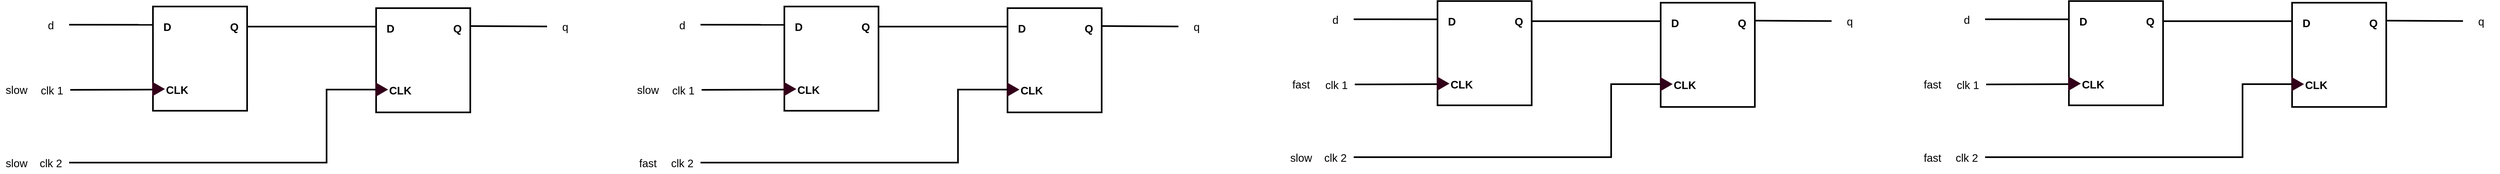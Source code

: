 <mxfile version="28.1.2">
  <diagram name="Page-1" id="pZ4C0FNI7BuHij9BLQkB">
    <mxGraphModel dx="1470" dy="776" grid="1" gridSize="10" guides="1" tooltips="1" connect="1" arrows="1" fold="1" page="1" pageScale="1" pageWidth="850" pageHeight="1100" math="0" shadow="0">
      <root>
        <mxCell id="0" />
        <mxCell id="1" parent="0" />
        <mxCell id="7MzC1vMGb-zY3rzy9tlx-23" value="" style="group" vertex="1" connectable="0" parent="1">
          <mxGeometry x="40" y="120" width="1072" height="307.5" as="geometry" />
        </mxCell>
        <mxCell id="7MzC1vMGb-zY3rzy9tlx-2" style="rounded=0;orthogonalLoop=1;jettySize=auto;html=1;exitX=1;exitY=0.5;exitDx=0;exitDy=0;endArrow=none;endFill=0;strokeWidth=3;entryX=0;entryY=0.5;entryDx=0;entryDy=0;" edge="1" parent="7MzC1vMGb-zY3rzy9tlx-23" source="7MzC1vMGb-zY3rzy9tlx-3">
          <mxGeometry relative="1" as="geometry">
            <mxPoint x="280" y="153" as="targetPoint" />
          </mxGeometry>
        </mxCell>
        <mxCell id="7MzC1vMGb-zY3rzy9tlx-3" value="clk 1" style="rounded=0;whiteSpace=wrap;html=1;strokeColor=none;fontSize=20;" vertex="1" parent="7MzC1vMGb-zY3rzy9tlx-23">
          <mxGeometry x="62" y="136" width="67" height="35" as="geometry" />
        </mxCell>
        <mxCell id="7MzC1vMGb-zY3rzy9tlx-4" style="rounded=0;orthogonalLoop=1;jettySize=auto;html=1;exitX=1;exitY=0.5;exitDx=0;exitDy=0;endArrow=none;endFill=0;strokeWidth=3;entryX=0.005;entryY=0.17;entryDx=0;entryDy=0;entryPerimeter=0;" edge="1" parent="7MzC1vMGb-zY3rzy9tlx-23" source="7MzC1vMGb-zY3rzy9tlx-5">
          <mxGeometry relative="1" as="geometry">
            <mxPoint x="292.865" y="33.64" as="targetPoint" />
          </mxGeometry>
        </mxCell>
        <mxCell id="7MzC1vMGb-zY3rzy9tlx-5" value="d" style="rounded=0;whiteSpace=wrap;html=1;strokeColor=none;fontSize=20;" vertex="1" parent="7MzC1vMGb-zY3rzy9tlx-23">
          <mxGeometry x="60" y="16" width="67" height="35" as="geometry" />
        </mxCell>
        <mxCell id="7MzC1vMGb-zY3rzy9tlx-6" style="rounded=0;orthogonalLoop=1;jettySize=auto;html=1;endArrow=none;endFill=0;strokeWidth=3;" edge="1" parent="7MzC1vMGb-zY3rzy9tlx-23">
          <mxGeometry relative="1" as="geometry">
            <mxPoint x="455" y="37" as="sourcePoint" />
            <mxPoint x="692" y="37" as="targetPoint" />
          </mxGeometry>
        </mxCell>
        <mxCell id="7MzC1vMGb-zY3rzy9tlx-7" value="" style="rounded=0;orthogonalLoop=1;jettySize=auto;html=1;strokeWidth=3;endArrow=none;endFill=0;" edge="1" parent="7MzC1vMGb-zY3rzy9tlx-23" source="7MzC1vMGb-zY3rzy9tlx-8">
          <mxGeometry relative="1" as="geometry">
            <mxPoint x="864" y="36" as="targetPoint" />
          </mxGeometry>
        </mxCell>
        <mxCell id="7MzC1vMGb-zY3rzy9tlx-8" value="q" style="rounded=0;whiteSpace=wrap;html=1;strokeColor=none;fontSize=20;" vertex="1" parent="7MzC1vMGb-zY3rzy9tlx-23">
          <mxGeometry x="1005" y="19.5" width="67" height="35" as="geometry" />
        </mxCell>
        <mxCell id="7MzC1vMGb-zY3rzy9tlx-9" value="" style="rounded=0;whiteSpace=wrap;html=1;strokeWidth=3;fontSize=20;container=0;fontStyle=1" vertex="1" parent="7MzC1vMGb-zY3rzy9tlx-23">
          <mxGeometry x="281" width="173" height="192" as="geometry" />
        </mxCell>
        <mxCell id="7MzC1vMGb-zY3rzy9tlx-10" value="D" style="text;html=1;align=center;verticalAlign=middle;resizable=0;points=[];autosize=1;strokeColor=none;fillColor=none;strokeWidth=3;fontSize=20;container=0;fontStyle=1" vertex="1" parent="7MzC1vMGb-zY3rzy9tlx-23">
          <mxGeometry x="290" y="18" width="33" height="37" as="geometry" />
        </mxCell>
        <mxCell id="7MzC1vMGb-zY3rzy9tlx-11" value="CLK" style="text;html=1;align=center;verticalAlign=middle;resizable=0;points=[];autosize=1;strokeColor=none;fillColor=none;strokeWidth=3;fontSize=20;container=0;fontStyle=1" vertex="1" parent="7MzC1vMGb-zY3rzy9tlx-23">
          <mxGeometry x="296" y="134" width="58" height="37" as="geometry" />
        </mxCell>
        <mxCell id="7MzC1vMGb-zY3rzy9tlx-12" value="Q" style="text;html=1;align=center;verticalAlign=middle;resizable=0;points=[];autosize=1;strokeColor=none;fillColor=none;strokeWidth=3;fontSize=20;container=0;fontStyle=1" vertex="1" parent="7MzC1vMGb-zY3rzy9tlx-23">
          <mxGeometry x="412" y="18" width="35" height="37" as="geometry" />
        </mxCell>
        <mxCell id="7MzC1vMGb-zY3rzy9tlx-13" value="" style="triangle;whiteSpace=wrap;html=1;strokeWidth=3;fillColor=#33001A;strokeColor=#33001A;fontColor=#ffffff;" vertex="1" parent="7MzC1vMGb-zY3rzy9tlx-23">
          <mxGeometry x="281" y="141" width="19" height="22" as="geometry" />
        </mxCell>
        <mxCell id="7MzC1vMGb-zY3rzy9tlx-14" value="" style="rounded=0;whiteSpace=wrap;html=1;strokeWidth=3;fontSize=20;container=0;fontStyle=1" vertex="1" parent="7MzC1vMGb-zY3rzy9tlx-23">
          <mxGeometry x="691" y="3" width="173" height="192" as="geometry" />
        </mxCell>
        <mxCell id="7MzC1vMGb-zY3rzy9tlx-15" value="D" style="text;html=1;align=center;verticalAlign=middle;resizable=0;points=[];autosize=1;strokeColor=none;fillColor=none;strokeWidth=3;fontSize=20;container=0;fontStyle=1" vertex="1" parent="7MzC1vMGb-zY3rzy9tlx-23">
          <mxGeometry x="700" y="21" width="33" height="37" as="geometry" />
        </mxCell>
        <mxCell id="7MzC1vMGb-zY3rzy9tlx-16" value="CLK" style="text;html=1;align=center;verticalAlign=middle;resizable=0;points=[];autosize=1;strokeColor=none;fillColor=none;strokeWidth=3;fontSize=20;container=0;fontStyle=1" vertex="1" parent="7MzC1vMGb-zY3rzy9tlx-23">
          <mxGeometry x="706" y="135" width="58" height="37" as="geometry" />
        </mxCell>
        <mxCell id="7MzC1vMGb-zY3rzy9tlx-17" value="Q" style="text;html=1;align=center;verticalAlign=middle;resizable=0;points=[];autosize=1;strokeColor=none;fillColor=none;strokeWidth=3;fontSize=20;container=0;fontStyle=1" vertex="1" parent="7MzC1vMGb-zY3rzy9tlx-23">
          <mxGeometry x="822" y="21" width="35" height="37" as="geometry" />
        </mxCell>
        <mxCell id="7MzC1vMGb-zY3rzy9tlx-18" value="" style="triangle;whiteSpace=wrap;html=1;strokeWidth=3;fillColor=#33001A;strokeColor=#33001A;fontColor=#ffffff;" vertex="1" parent="7MzC1vMGb-zY3rzy9tlx-23">
          <mxGeometry x="691" y="142" width="19" height="22" as="geometry" />
        </mxCell>
        <mxCell id="7MzC1vMGb-zY3rzy9tlx-20" style="edgeStyle=orthogonalEdgeStyle;rounded=0;orthogonalLoop=1;jettySize=auto;html=1;entryX=0;entryY=0.5;entryDx=0;entryDy=0;strokeWidth=3;endArrow=none;endFill=0;" edge="1" parent="7MzC1vMGb-zY3rzy9tlx-23" source="7MzC1vMGb-zY3rzy9tlx-19" target="7MzC1vMGb-zY3rzy9tlx-18">
          <mxGeometry relative="1" as="geometry">
            <Array as="points">
              <mxPoint x="600" y="288" />
              <mxPoint x="600" y="153" />
            </Array>
          </mxGeometry>
        </mxCell>
        <mxCell id="7MzC1vMGb-zY3rzy9tlx-19" value="clk 2" style="rounded=0;whiteSpace=wrap;html=1;strokeColor=none;fontSize=20;" vertex="1" parent="7MzC1vMGb-zY3rzy9tlx-23">
          <mxGeometry x="60" y="270" width="67" height="35" as="geometry" />
        </mxCell>
        <mxCell id="7MzC1vMGb-zY3rzy9tlx-21" value="&lt;font style=&quot;font-size: 20px;&quot;&gt;slow&lt;/font&gt;" style="text;html=1;align=center;verticalAlign=middle;resizable=0;points=[];autosize=1;strokeColor=none;fillColor=none;" vertex="1" parent="7MzC1vMGb-zY3rzy9tlx-23">
          <mxGeometry y="133" width="60" height="40" as="geometry" />
        </mxCell>
        <mxCell id="7MzC1vMGb-zY3rzy9tlx-22" value="&lt;font style=&quot;font-size: 20px;&quot;&gt;slow&lt;/font&gt;" style="text;html=1;align=center;verticalAlign=middle;resizable=0;points=[];autosize=1;strokeColor=none;fillColor=none;" vertex="1" parent="7MzC1vMGb-zY3rzy9tlx-23">
          <mxGeometry y="267.5" width="60" height="40" as="geometry" />
        </mxCell>
        <mxCell id="7MzC1vMGb-zY3rzy9tlx-24" value="" style="group" vertex="1" connectable="0" parent="1">
          <mxGeometry x="1200" y="120" width="1072" height="307.5" as="geometry" />
        </mxCell>
        <mxCell id="7MzC1vMGb-zY3rzy9tlx-25" style="rounded=0;orthogonalLoop=1;jettySize=auto;html=1;exitX=1;exitY=0.5;exitDx=0;exitDy=0;endArrow=none;endFill=0;strokeWidth=3;entryX=0;entryY=0.5;entryDx=0;entryDy=0;" edge="1" parent="7MzC1vMGb-zY3rzy9tlx-24" source="7MzC1vMGb-zY3rzy9tlx-26">
          <mxGeometry relative="1" as="geometry">
            <mxPoint x="280" y="153" as="targetPoint" />
          </mxGeometry>
        </mxCell>
        <mxCell id="7MzC1vMGb-zY3rzy9tlx-26" value="clk 1" style="rounded=0;whiteSpace=wrap;html=1;strokeColor=none;fontSize=20;" vertex="1" parent="7MzC1vMGb-zY3rzy9tlx-24">
          <mxGeometry x="62" y="136" width="67" height="35" as="geometry" />
        </mxCell>
        <mxCell id="7MzC1vMGb-zY3rzy9tlx-27" style="rounded=0;orthogonalLoop=1;jettySize=auto;html=1;exitX=1;exitY=0.5;exitDx=0;exitDy=0;endArrow=none;endFill=0;strokeWidth=3;entryX=0.005;entryY=0.17;entryDx=0;entryDy=0;entryPerimeter=0;" edge="1" parent="7MzC1vMGb-zY3rzy9tlx-24" source="7MzC1vMGb-zY3rzy9tlx-28">
          <mxGeometry relative="1" as="geometry">
            <mxPoint x="292.865" y="33.64" as="targetPoint" />
          </mxGeometry>
        </mxCell>
        <mxCell id="7MzC1vMGb-zY3rzy9tlx-28" value="d" style="rounded=0;whiteSpace=wrap;html=1;strokeColor=none;fontSize=20;" vertex="1" parent="7MzC1vMGb-zY3rzy9tlx-24">
          <mxGeometry x="60" y="16" width="67" height="35" as="geometry" />
        </mxCell>
        <mxCell id="7MzC1vMGb-zY3rzy9tlx-29" style="rounded=0;orthogonalLoop=1;jettySize=auto;html=1;endArrow=none;endFill=0;strokeWidth=3;" edge="1" parent="7MzC1vMGb-zY3rzy9tlx-24">
          <mxGeometry relative="1" as="geometry">
            <mxPoint x="455" y="37" as="sourcePoint" />
            <mxPoint x="692" y="37" as="targetPoint" />
          </mxGeometry>
        </mxCell>
        <mxCell id="7MzC1vMGb-zY3rzy9tlx-30" value="" style="rounded=0;orthogonalLoop=1;jettySize=auto;html=1;strokeWidth=3;endArrow=none;endFill=0;" edge="1" parent="7MzC1vMGb-zY3rzy9tlx-24" source="7MzC1vMGb-zY3rzy9tlx-31">
          <mxGeometry relative="1" as="geometry">
            <mxPoint x="864" y="36" as="targetPoint" />
          </mxGeometry>
        </mxCell>
        <mxCell id="7MzC1vMGb-zY3rzy9tlx-31" value="q" style="rounded=0;whiteSpace=wrap;html=1;strokeColor=none;fontSize=20;" vertex="1" parent="7MzC1vMGb-zY3rzy9tlx-24">
          <mxGeometry x="1005" y="19.5" width="67" height="35" as="geometry" />
        </mxCell>
        <mxCell id="7MzC1vMGb-zY3rzy9tlx-32" value="" style="rounded=0;whiteSpace=wrap;html=1;strokeWidth=3;fontSize=20;container=0;fontStyle=1" vertex="1" parent="7MzC1vMGb-zY3rzy9tlx-24">
          <mxGeometry x="281" width="173" height="192" as="geometry" />
        </mxCell>
        <mxCell id="7MzC1vMGb-zY3rzy9tlx-33" value="D" style="text;html=1;align=center;verticalAlign=middle;resizable=0;points=[];autosize=1;strokeColor=none;fillColor=none;strokeWidth=3;fontSize=20;container=0;fontStyle=1" vertex="1" parent="7MzC1vMGb-zY3rzy9tlx-24">
          <mxGeometry x="290" y="18" width="33" height="37" as="geometry" />
        </mxCell>
        <mxCell id="7MzC1vMGb-zY3rzy9tlx-34" value="CLK" style="text;html=1;align=center;verticalAlign=middle;resizable=0;points=[];autosize=1;strokeColor=none;fillColor=none;strokeWidth=3;fontSize=20;container=0;fontStyle=1" vertex="1" parent="7MzC1vMGb-zY3rzy9tlx-24">
          <mxGeometry x="296" y="134" width="58" height="37" as="geometry" />
        </mxCell>
        <mxCell id="7MzC1vMGb-zY3rzy9tlx-35" value="Q" style="text;html=1;align=center;verticalAlign=middle;resizable=0;points=[];autosize=1;strokeColor=none;fillColor=none;strokeWidth=3;fontSize=20;container=0;fontStyle=1" vertex="1" parent="7MzC1vMGb-zY3rzy9tlx-24">
          <mxGeometry x="412" y="18" width="35" height="37" as="geometry" />
        </mxCell>
        <mxCell id="7MzC1vMGb-zY3rzy9tlx-36" value="" style="triangle;whiteSpace=wrap;html=1;strokeWidth=3;fillColor=#33001A;strokeColor=#33001A;fontColor=#ffffff;" vertex="1" parent="7MzC1vMGb-zY3rzy9tlx-24">
          <mxGeometry x="281" y="141" width="19" height="22" as="geometry" />
        </mxCell>
        <mxCell id="7MzC1vMGb-zY3rzy9tlx-37" value="" style="rounded=0;whiteSpace=wrap;html=1;strokeWidth=3;fontSize=20;container=0;fontStyle=1" vertex="1" parent="7MzC1vMGb-zY3rzy9tlx-24">
          <mxGeometry x="691" y="3" width="173" height="192" as="geometry" />
        </mxCell>
        <mxCell id="7MzC1vMGb-zY3rzy9tlx-38" value="D" style="text;html=1;align=center;verticalAlign=middle;resizable=0;points=[];autosize=1;strokeColor=none;fillColor=none;strokeWidth=3;fontSize=20;container=0;fontStyle=1" vertex="1" parent="7MzC1vMGb-zY3rzy9tlx-24">
          <mxGeometry x="700" y="21" width="33" height="37" as="geometry" />
        </mxCell>
        <mxCell id="7MzC1vMGb-zY3rzy9tlx-39" value="CLK" style="text;html=1;align=center;verticalAlign=middle;resizable=0;points=[];autosize=1;strokeColor=none;fillColor=none;strokeWidth=3;fontSize=20;container=0;fontStyle=1" vertex="1" parent="7MzC1vMGb-zY3rzy9tlx-24">
          <mxGeometry x="706" y="135" width="58" height="37" as="geometry" />
        </mxCell>
        <mxCell id="7MzC1vMGb-zY3rzy9tlx-40" value="Q" style="text;html=1;align=center;verticalAlign=middle;resizable=0;points=[];autosize=1;strokeColor=none;fillColor=none;strokeWidth=3;fontSize=20;container=0;fontStyle=1" vertex="1" parent="7MzC1vMGb-zY3rzy9tlx-24">
          <mxGeometry x="822" y="21" width="35" height="37" as="geometry" />
        </mxCell>
        <mxCell id="7MzC1vMGb-zY3rzy9tlx-41" value="" style="triangle;whiteSpace=wrap;html=1;strokeWidth=3;fillColor=#33001A;strokeColor=#33001A;fontColor=#ffffff;" vertex="1" parent="7MzC1vMGb-zY3rzy9tlx-24">
          <mxGeometry x="691" y="142" width="19" height="22" as="geometry" />
        </mxCell>
        <mxCell id="7MzC1vMGb-zY3rzy9tlx-42" style="edgeStyle=orthogonalEdgeStyle;rounded=0;orthogonalLoop=1;jettySize=auto;html=1;entryX=0;entryY=0.5;entryDx=0;entryDy=0;strokeWidth=3;endArrow=none;endFill=0;" edge="1" parent="7MzC1vMGb-zY3rzy9tlx-24" source="7MzC1vMGb-zY3rzy9tlx-43" target="7MzC1vMGb-zY3rzy9tlx-41">
          <mxGeometry relative="1" as="geometry">
            <Array as="points">
              <mxPoint x="600" y="288" />
              <mxPoint x="600" y="153" />
            </Array>
          </mxGeometry>
        </mxCell>
        <mxCell id="7MzC1vMGb-zY3rzy9tlx-43" value="clk 2" style="rounded=0;whiteSpace=wrap;html=1;strokeColor=none;fontSize=20;" vertex="1" parent="7MzC1vMGb-zY3rzy9tlx-24">
          <mxGeometry x="60" y="270" width="67" height="35" as="geometry" />
        </mxCell>
        <mxCell id="7MzC1vMGb-zY3rzy9tlx-44" value="&lt;font style=&quot;font-size: 20px;&quot;&gt;slow&lt;/font&gt;" style="text;html=1;align=center;verticalAlign=middle;resizable=0;points=[];autosize=1;strokeColor=none;fillColor=none;" vertex="1" parent="7MzC1vMGb-zY3rzy9tlx-24">
          <mxGeometry y="133" width="60" height="40" as="geometry" />
        </mxCell>
        <mxCell id="7MzC1vMGb-zY3rzy9tlx-45" value="&lt;font style=&quot;font-size: 20px;&quot;&gt;fast&lt;/font&gt;" style="text;html=1;align=center;verticalAlign=middle;resizable=0;points=[];autosize=1;strokeColor=none;fillColor=none;" vertex="1" parent="7MzC1vMGb-zY3rzy9tlx-24">
          <mxGeometry y="267.5" width="60" height="40" as="geometry" />
        </mxCell>
        <mxCell id="7MzC1vMGb-zY3rzy9tlx-46" value="" style="group" vertex="1" connectable="0" parent="1">
          <mxGeometry x="2400" y="110" width="1072" height="307.5" as="geometry" />
        </mxCell>
        <mxCell id="7MzC1vMGb-zY3rzy9tlx-47" style="rounded=0;orthogonalLoop=1;jettySize=auto;html=1;exitX=1;exitY=0.5;exitDx=0;exitDy=0;endArrow=none;endFill=0;strokeWidth=3;entryX=0;entryY=0.5;entryDx=0;entryDy=0;" edge="1" parent="7MzC1vMGb-zY3rzy9tlx-46" source="7MzC1vMGb-zY3rzy9tlx-48">
          <mxGeometry relative="1" as="geometry">
            <mxPoint x="280" y="153" as="targetPoint" />
          </mxGeometry>
        </mxCell>
        <mxCell id="7MzC1vMGb-zY3rzy9tlx-48" value="clk 1" style="rounded=0;whiteSpace=wrap;html=1;strokeColor=none;fontSize=20;" vertex="1" parent="7MzC1vMGb-zY3rzy9tlx-46">
          <mxGeometry x="62" y="136" width="67" height="35" as="geometry" />
        </mxCell>
        <mxCell id="7MzC1vMGb-zY3rzy9tlx-49" style="rounded=0;orthogonalLoop=1;jettySize=auto;html=1;exitX=1;exitY=0.5;exitDx=0;exitDy=0;endArrow=none;endFill=0;strokeWidth=3;entryX=0.005;entryY=0.17;entryDx=0;entryDy=0;entryPerimeter=0;" edge="1" parent="7MzC1vMGb-zY3rzy9tlx-46" source="7MzC1vMGb-zY3rzy9tlx-50">
          <mxGeometry relative="1" as="geometry">
            <mxPoint x="292.865" y="33.64" as="targetPoint" />
          </mxGeometry>
        </mxCell>
        <mxCell id="7MzC1vMGb-zY3rzy9tlx-50" value="d" style="rounded=0;whiteSpace=wrap;html=1;strokeColor=none;fontSize=20;" vertex="1" parent="7MzC1vMGb-zY3rzy9tlx-46">
          <mxGeometry x="60" y="16" width="67" height="35" as="geometry" />
        </mxCell>
        <mxCell id="7MzC1vMGb-zY3rzy9tlx-51" style="rounded=0;orthogonalLoop=1;jettySize=auto;html=1;endArrow=none;endFill=0;strokeWidth=3;" edge="1" parent="7MzC1vMGb-zY3rzy9tlx-46">
          <mxGeometry relative="1" as="geometry">
            <mxPoint x="455" y="37" as="sourcePoint" />
            <mxPoint x="692" y="37" as="targetPoint" />
          </mxGeometry>
        </mxCell>
        <mxCell id="7MzC1vMGb-zY3rzy9tlx-52" value="" style="rounded=0;orthogonalLoop=1;jettySize=auto;html=1;strokeWidth=3;endArrow=none;endFill=0;" edge="1" parent="7MzC1vMGb-zY3rzy9tlx-46" source="7MzC1vMGb-zY3rzy9tlx-53">
          <mxGeometry relative="1" as="geometry">
            <mxPoint x="864" y="36" as="targetPoint" />
          </mxGeometry>
        </mxCell>
        <mxCell id="7MzC1vMGb-zY3rzy9tlx-53" value="q" style="rounded=0;whiteSpace=wrap;html=1;strokeColor=none;fontSize=20;" vertex="1" parent="7MzC1vMGb-zY3rzy9tlx-46">
          <mxGeometry x="1005" y="19.5" width="67" height="35" as="geometry" />
        </mxCell>
        <mxCell id="7MzC1vMGb-zY3rzy9tlx-54" value="" style="rounded=0;whiteSpace=wrap;html=1;strokeWidth=3;fontSize=20;container=0;fontStyle=1" vertex="1" parent="7MzC1vMGb-zY3rzy9tlx-46">
          <mxGeometry x="281" width="173" height="192" as="geometry" />
        </mxCell>
        <mxCell id="7MzC1vMGb-zY3rzy9tlx-55" value="D" style="text;html=1;align=center;verticalAlign=middle;resizable=0;points=[];autosize=1;strokeColor=none;fillColor=none;strokeWidth=3;fontSize=20;container=0;fontStyle=1" vertex="1" parent="7MzC1vMGb-zY3rzy9tlx-46">
          <mxGeometry x="290" y="18" width="33" height="37" as="geometry" />
        </mxCell>
        <mxCell id="7MzC1vMGb-zY3rzy9tlx-56" value="CLK" style="text;html=1;align=center;verticalAlign=middle;resizable=0;points=[];autosize=1;strokeColor=none;fillColor=none;strokeWidth=3;fontSize=20;container=0;fontStyle=1" vertex="1" parent="7MzC1vMGb-zY3rzy9tlx-46">
          <mxGeometry x="296" y="134" width="58" height="37" as="geometry" />
        </mxCell>
        <mxCell id="7MzC1vMGb-zY3rzy9tlx-57" value="Q" style="text;html=1;align=center;verticalAlign=middle;resizable=0;points=[];autosize=1;strokeColor=none;fillColor=none;strokeWidth=3;fontSize=20;container=0;fontStyle=1" vertex="1" parent="7MzC1vMGb-zY3rzy9tlx-46">
          <mxGeometry x="412" y="18" width="35" height="37" as="geometry" />
        </mxCell>
        <mxCell id="7MzC1vMGb-zY3rzy9tlx-58" value="" style="triangle;whiteSpace=wrap;html=1;strokeWidth=3;fillColor=#33001A;strokeColor=#33001A;fontColor=#ffffff;" vertex="1" parent="7MzC1vMGb-zY3rzy9tlx-46">
          <mxGeometry x="281" y="141" width="19" height="22" as="geometry" />
        </mxCell>
        <mxCell id="7MzC1vMGb-zY3rzy9tlx-59" value="" style="rounded=0;whiteSpace=wrap;html=1;strokeWidth=3;fontSize=20;container=0;fontStyle=1" vertex="1" parent="7MzC1vMGb-zY3rzy9tlx-46">
          <mxGeometry x="691" y="3" width="173" height="192" as="geometry" />
        </mxCell>
        <mxCell id="7MzC1vMGb-zY3rzy9tlx-60" value="D" style="text;html=1;align=center;verticalAlign=middle;resizable=0;points=[];autosize=1;strokeColor=none;fillColor=none;strokeWidth=3;fontSize=20;container=0;fontStyle=1" vertex="1" parent="7MzC1vMGb-zY3rzy9tlx-46">
          <mxGeometry x="700" y="21" width="33" height="37" as="geometry" />
        </mxCell>
        <mxCell id="7MzC1vMGb-zY3rzy9tlx-61" value="CLK" style="text;html=1;align=center;verticalAlign=middle;resizable=0;points=[];autosize=1;strokeColor=none;fillColor=none;strokeWidth=3;fontSize=20;container=0;fontStyle=1" vertex="1" parent="7MzC1vMGb-zY3rzy9tlx-46">
          <mxGeometry x="706" y="135" width="58" height="37" as="geometry" />
        </mxCell>
        <mxCell id="7MzC1vMGb-zY3rzy9tlx-62" value="Q" style="text;html=1;align=center;verticalAlign=middle;resizable=0;points=[];autosize=1;strokeColor=none;fillColor=none;strokeWidth=3;fontSize=20;container=0;fontStyle=1" vertex="1" parent="7MzC1vMGb-zY3rzy9tlx-46">
          <mxGeometry x="822" y="21" width="35" height="37" as="geometry" />
        </mxCell>
        <mxCell id="7MzC1vMGb-zY3rzy9tlx-63" value="" style="triangle;whiteSpace=wrap;html=1;strokeWidth=3;fillColor=#33001A;strokeColor=#33001A;fontColor=#ffffff;" vertex="1" parent="7MzC1vMGb-zY3rzy9tlx-46">
          <mxGeometry x="691" y="142" width="19" height="22" as="geometry" />
        </mxCell>
        <mxCell id="7MzC1vMGb-zY3rzy9tlx-64" style="edgeStyle=orthogonalEdgeStyle;rounded=0;orthogonalLoop=1;jettySize=auto;html=1;entryX=0;entryY=0.5;entryDx=0;entryDy=0;strokeWidth=3;endArrow=none;endFill=0;" edge="1" parent="7MzC1vMGb-zY3rzy9tlx-46" source="7MzC1vMGb-zY3rzy9tlx-65" target="7MzC1vMGb-zY3rzy9tlx-63">
          <mxGeometry relative="1" as="geometry">
            <Array as="points">
              <mxPoint x="600" y="288" />
              <mxPoint x="600" y="153" />
            </Array>
          </mxGeometry>
        </mxCell>
        <mxCell id="7MzC1vMGb-zY3rzy9tlx-65" value="clk 2" style="rounded=0;whiteSpace=wrap;html=1;strokeColor=none;fontSize=20;" vertex="1" parent="7MzC1vMGb-zY3rzy9tlx-46">
          <mxGeometry x="60" y="270" width="67" height="35" as="geometry" />
        </mxCell>
        <mxCell id="7MzC1vMGb-zY3rzy9tlx-66" value="&lt;font style=&quot;font-size: 20px;&quot;&gt;fast&lt;/font&gt;" style="text;html=1;align=center;verticalAlign=middle;resizable=0;points=[];autosize=1;strokeColor=none;fillColor=none;" vertex="1" parent="7MzC1vMGb-zY3rzy9tlx-46">
          <mxGeometry y="133" width="60" height="40" as="geometry" />
        </mxCell>
        <mxCell id="7MzC1vMGb-zY3rzy9tlx-67" value="&lt;font style=&quot;font-size: 20px;&quot;&gt;slow&lt;/font&gt;" style="text;html=1;align=center;verticalAlign=middle;resizable=0;points=[];autosize=1;strokeColor=none;fillColor=none;" vertex="1" parent="7MzC1vMGb-zY3rzy9tlx-46">
          <mxGeometry y="267.5" width="60" height="40" as="geometry" />
        </mxCell>
        <mxCell id="7MzC1vMGb-zY3rzy9tlx-68" value="" style="group" vertex="1" connectable="0" parent="1">
          <mxGeometry x="3560" y="110" width="1072" height="307.5" as="geometry" />
        </mxCell>
        <mxCell id="7MzC1vMGb-zY3rzy9tlx-69" style="rounded=0;orthogonalLoop=1;jettySize=auto;html=1;exitX=1;exitY=0.5;exitDx=0;exitDy=0;endArrow=none;endFill=0;strokeWidth=3;entryX=0;entryY=0.5;entryDx=0;entryDy=0;" edge="1" parent="7MzC1vMGb-zY3rzy9tlx-68" source="7MzC1vMGb-zY3rzy9tlx-70">
          <mxGeometry relative="1" as="geometry">
            <mxPoint x="280" y="153" as="targetPoint" />
          </mxGeometry>
        </mxCell>
        <mxCell id="7MzC1vMGb-zY3rzy9tlx-70" value="clk 1" style="rounded=0;whiteSpace=wrap;html=1;strokeColor=none;fontSize=20;" vertex="1" parent="7MzC1vMGb-zY3rzy9tlx-68">
          <mxGeometry x="62" y="136" width="67" height="35" as="geometry" />
        </mxCell>
        <mxCell id="7MzC1vMGb-zY3rzy9tlx-71" style="rounded=0;orthogonalLoop=1;jettySize=auto;html=1;exitX=1;exitY=0.5;exitDx=0;exitDy=0;endArrow=none;endFill=0;strokeWidth=3;entryX=0.005;entryY=0.17;entryDx=0;entryDy=0;entryPerimeter=0;" edge="1" parent="7MzC1vMGb-zY3rzy9tlx-68" source="7MzC1vMGb-zY3rzy9tlx-72">
          <mxGeometry relative="1" as="geometry">
            <mxPoint x="292.865" y="33.64" as="targetPoint" />
          </mxGeometry>
        </mxCell>
        <mxCell id="7MzC1vMGb-zY3rzy9tlx-72" value="d" style="rounded=0;whiteSpace=wrap;html=1;strokeColor=none;fontSize=20;" vertex="1" parent="7MzC1vMGb-zY3rzy9tlx-68">
          <mxGeometry x="60" y="16" width="67" height="35" as="geometry" />
        </mxCell>
        <mxCell id="7MzC1vMGb-zY3rzy9tlx-73" style="rounded=0;orthogonalLoop=1;jettySize=auto;html=1;endArrow=none;endFill=0;strokeWidth=3;" edge="1" parent="7MzC1vMGb-zY3rzy9tlx-68">
          <mxGeometry relative="1" as="geometry">
            <mxPoint x="455" y="37" as="sourcePoint" />
            <mxPoint x="692" y="37" as="targetPoint" />
          </mxGeometry>
        </mxCell>
        <mxCell id="7MzC1vMGb-zY3rzy9tlx-74" value="" style="rounded=0;orthogonalLoop=1;jettySize=auto;html=1;strokeWidth=3;endArrow=none;endFill=0;" edge="1" parent="7MzC1vMGb-zY3rzy9tlx-68" source="7MzC1vMGb-zY3rzy9tlx-75">
          <mxGeometry relative="1" as="geometry">
            <mxPoint x="864" y="36" as="targetPoint" />
          </mxGeometry>
        </mxCell>
        <mxCell id="7MzC1vMGb-zY3rzy9tlx-75" value="q" style="rounded=0;whiteSpace=wrap;html=1;strokeColor=none;fontSize=20;" vertex="1" parent="7MzC1vMGb-zY3rzy9tlx-68">
          <mxGeometry x="1005" y="19.5" width="67" height="35" as="geometry" />
        </mxCell>
        <mxCell id="7MzC1vMGb-zY3rzy9tlx-76" value="" style="rounded=0;whiteSpace=wrap;html=1;strokeWidth=3;fontSize=20;container=0;fontStyle=1" vertex="1" parent="7MzC1vMGb-zY3rzy9tlx-68">
          <mxGeometry x="281" width="173" height="192" as="geometry" />
        </mxCell>
        <mxCell id="7MzC1vMGb-zY3rzy9tlx-77" value="D" style="text;html=1;align=center;verticalAlign=middle;resizable=0;points=[];autosize=1;strokeColor=none;fillColor=none;strokeWidth=3;fontSize=20;container=0;fontStyle=1" vertex="1" parent="7MzC1vMGb-zY3rzy9tlx-68">
          <mxGeometry x="290" y="18" width="33" height="37" as="geometry" />
        </mxCell>
        <mxCell id="7MzC1vMGb-zY3rzy9tlx-78" value="CLK" style="text;html=1;align=center;verticalAlign=middle;resizable=0;points=[];autosize=1;strokeColor=none;fillColor=none;strokeWidth=3;fontSize=20;container=0;fontStyle=1" vertex="1" parent="7MzC1vMGb-zY3rzy9tlx-68">
          <mxGeometry x="296" y="134" width="58" height="37" as="geometry" />
        </mxCell>
        <mxCell id="7MzC1vMGb-zY3rzy9tlx-79" value="Q" style="text;html=1;align=center;verticalAlign=middle;resizable=0;points=[];autosize=1;strokeColor=none;fillColor=none;strokeWidth=3;fontSize=20;container=0;fontStyle=1" vertex="1" parent="7MzC1vMGb-zY3rzy9tlx-68">
          <mxGeometry x="412" y="18" width="35" height="37" as="geometry" />
        </mxCell>
        <mxCell id="7MzC1vMGb-zY3rzy9tlx-80" value="" style="triangle;whiteSpace=wrap;html=1;strokeWidth=3;fillColor=#33001A;strokeColor=#33001A;fontColor=#ffffff;" vertex="1" parent="7MzC1vMGb-zY3rzy9tlx-68">
          <mxGeometry x="281" y="141" width="19" height="22" as="geometry" />
        </mxCell>
        <mxCell id="7MzC1vMGb-zY3rzy9tlx-81" value="" style="rounded=0;whiteSpace=wrap;html=1;strokeWidth=3;fontSize=20;container=0;fontStyle=1" vertex="1" parent="7MzC1vMGb-zY3rzy9tlx-68">
          <mxGeometry x="691" y="3" width="173" height="192" as="geometry" />
        </mxCell>
        <mxCell id="7MzC1vMGb-zY3rzy9tlx-82" value="D" style="text;html=1;align=center;verticalAlign=middle;resizable=0;points=[];autosize=1;strokeColor=none;fillColor=none;strokeWidth=3;fontSize=20;container=0;fontStyle=1" vertex="1" parent="7MzC1vMGb-zY3rzy9tlx-68">
          <mxGeometry x="700" y="21" width="33" height="37" as="geometry" />
        </mxCell>
        <mxCell id="7MzC1vMGb-zY3rzy9tlx-83" value="CLK" style="text;html=1;align=center;verticalAlign=middle;resizable=0;points=[];autosize=1;strokeColor=none;fillColor=none;strokeWidth=3;fontSize=20;container=0;fontStyle=1" vertex="1" parent="7MzC1vMGb-zY3rzy9tlx-68">
          <mxGeometry x="706" y="135" width="58" height="37" as="geometry" />
        </mxCell>
        <mxCell id="7MzC1vMGb-zY3rzy9tlx-84" value="Q" style="text;html=1;align=center;verticalAlign=middle;resizable=0;points=[];autosize=1;strokeColor=none;fillColor=none;strokeWidth=3;fontSize=20;container=0;fontStyle=1" vertex="1" parent="7MzC1vMGb-zY3rzy9tlx-68">
          <mxGeometry x="822" y="21" width="35" height="37" as="geometry" />
        </mxCell>
        <mxCell id="7MzC1vMGb-zY3rzy9tlx-85" value="" style="triangle;whiteSpace=wrap;html=1;strokeWidth=3;fillColor=#33001A;strokeColor=#33001A;fontColor=#ffffff;" vertex="1" parent="7MzC1vMGb-zY3rzy9tlx-68">
          <mxGeometry x="691" y="142" width="19" height="22" as="geometry" />
        </mxCell>
        <mxCell id="7MzC1vMGb-zY3rzy9tlx-86" style="edgeStyle=orthogonalEdgeStyle;rounded=0;orthogonalLoop=1;jettySize=auto;html=1;entryX=0;entryY=0.5;entryDx=0;entryDy=0;strokeWidth=3;endArrow=none;endFill=0;" edge="1" parent="7MzC1vMGb-zY3rzy9tlx-68" source="7MzC1vMGb-zY3rzy9tlx-87" target="7MzC1vMGb-zY3rzy9tlx-85">
          <mxGeometry relative="1" as="geometry">
            <Array as="points">
              <mxPoint x="600" y="288" />
              <mxPoint x="600" y="153" />
            </Array>
          </mxGeometry>
        </mxCell>
        <mxCell id="7MzC1vMGb-zY3rzy9tlx-87" value="clk 2" style="rounded=0;whiteSpace=wrap;html=1;strokeColor=none;fontSize=20;" vertex="1" parent="7MzC1vMGb-zY3rzy9tlx-68">
          <mxGeometry x="60" y="270" width="67" height="35" as="geometry" />
        </mxCell>
        <mxCell id="7MzC1vMGb-zY3rzy9tlx-88" value="&lt;font style=&quot;font-size: 20px;&quot;&gt;fast&lt;/font&gt;" style="text;html=1;align=center;verticalAlign=middle;resizable=0;points=[];autosize=1;strokeColor=none;fillColor=none;" vertex="1" parent="7MzC1vMGb-zY3rzy9tlx-68">
          <mxGeometry y="133" width="60" height="40" as="geometry" />
        </mxCell>
        <mxCell id="7MzC1vMGb-zY3rzy9tlx-89" value="&lt;font style=&quot;font-size: 20px;&quot;&gt;fast&lt;/font&gt;" style="text;html=1;align=center;verticalAlign=middle;resizable=0;points=[];autosize=1;strokeColor=none;fillColor=none;" vertex="1" parent="7MzC1vMGb-zY3rzy9tlx-68">
          <mxGeometry y="267.5" width="60" height="40" as="geometry" />
        </mxCell>
      </root>
    </mxGraphModel>
  </diagram>
</mxfile>
